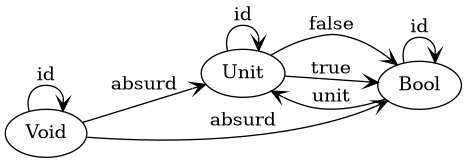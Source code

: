 @startuml Hask Sample
digraph G {
  rankdir=LR
  edge [arrowhead=open]
  
  Void -> Unit [label="absurd"]
  Void -> Bool [label="absurd"]
  Void -> Void [label="id"]
  Unit -> Bool [label="false"]
  Unit -> Bool [label="true"]
  Unit -> Unit [label="id"]
  Bool -> Unit [label="unit"]
  Bool -> Bool [label="id"]
}
@enduml
